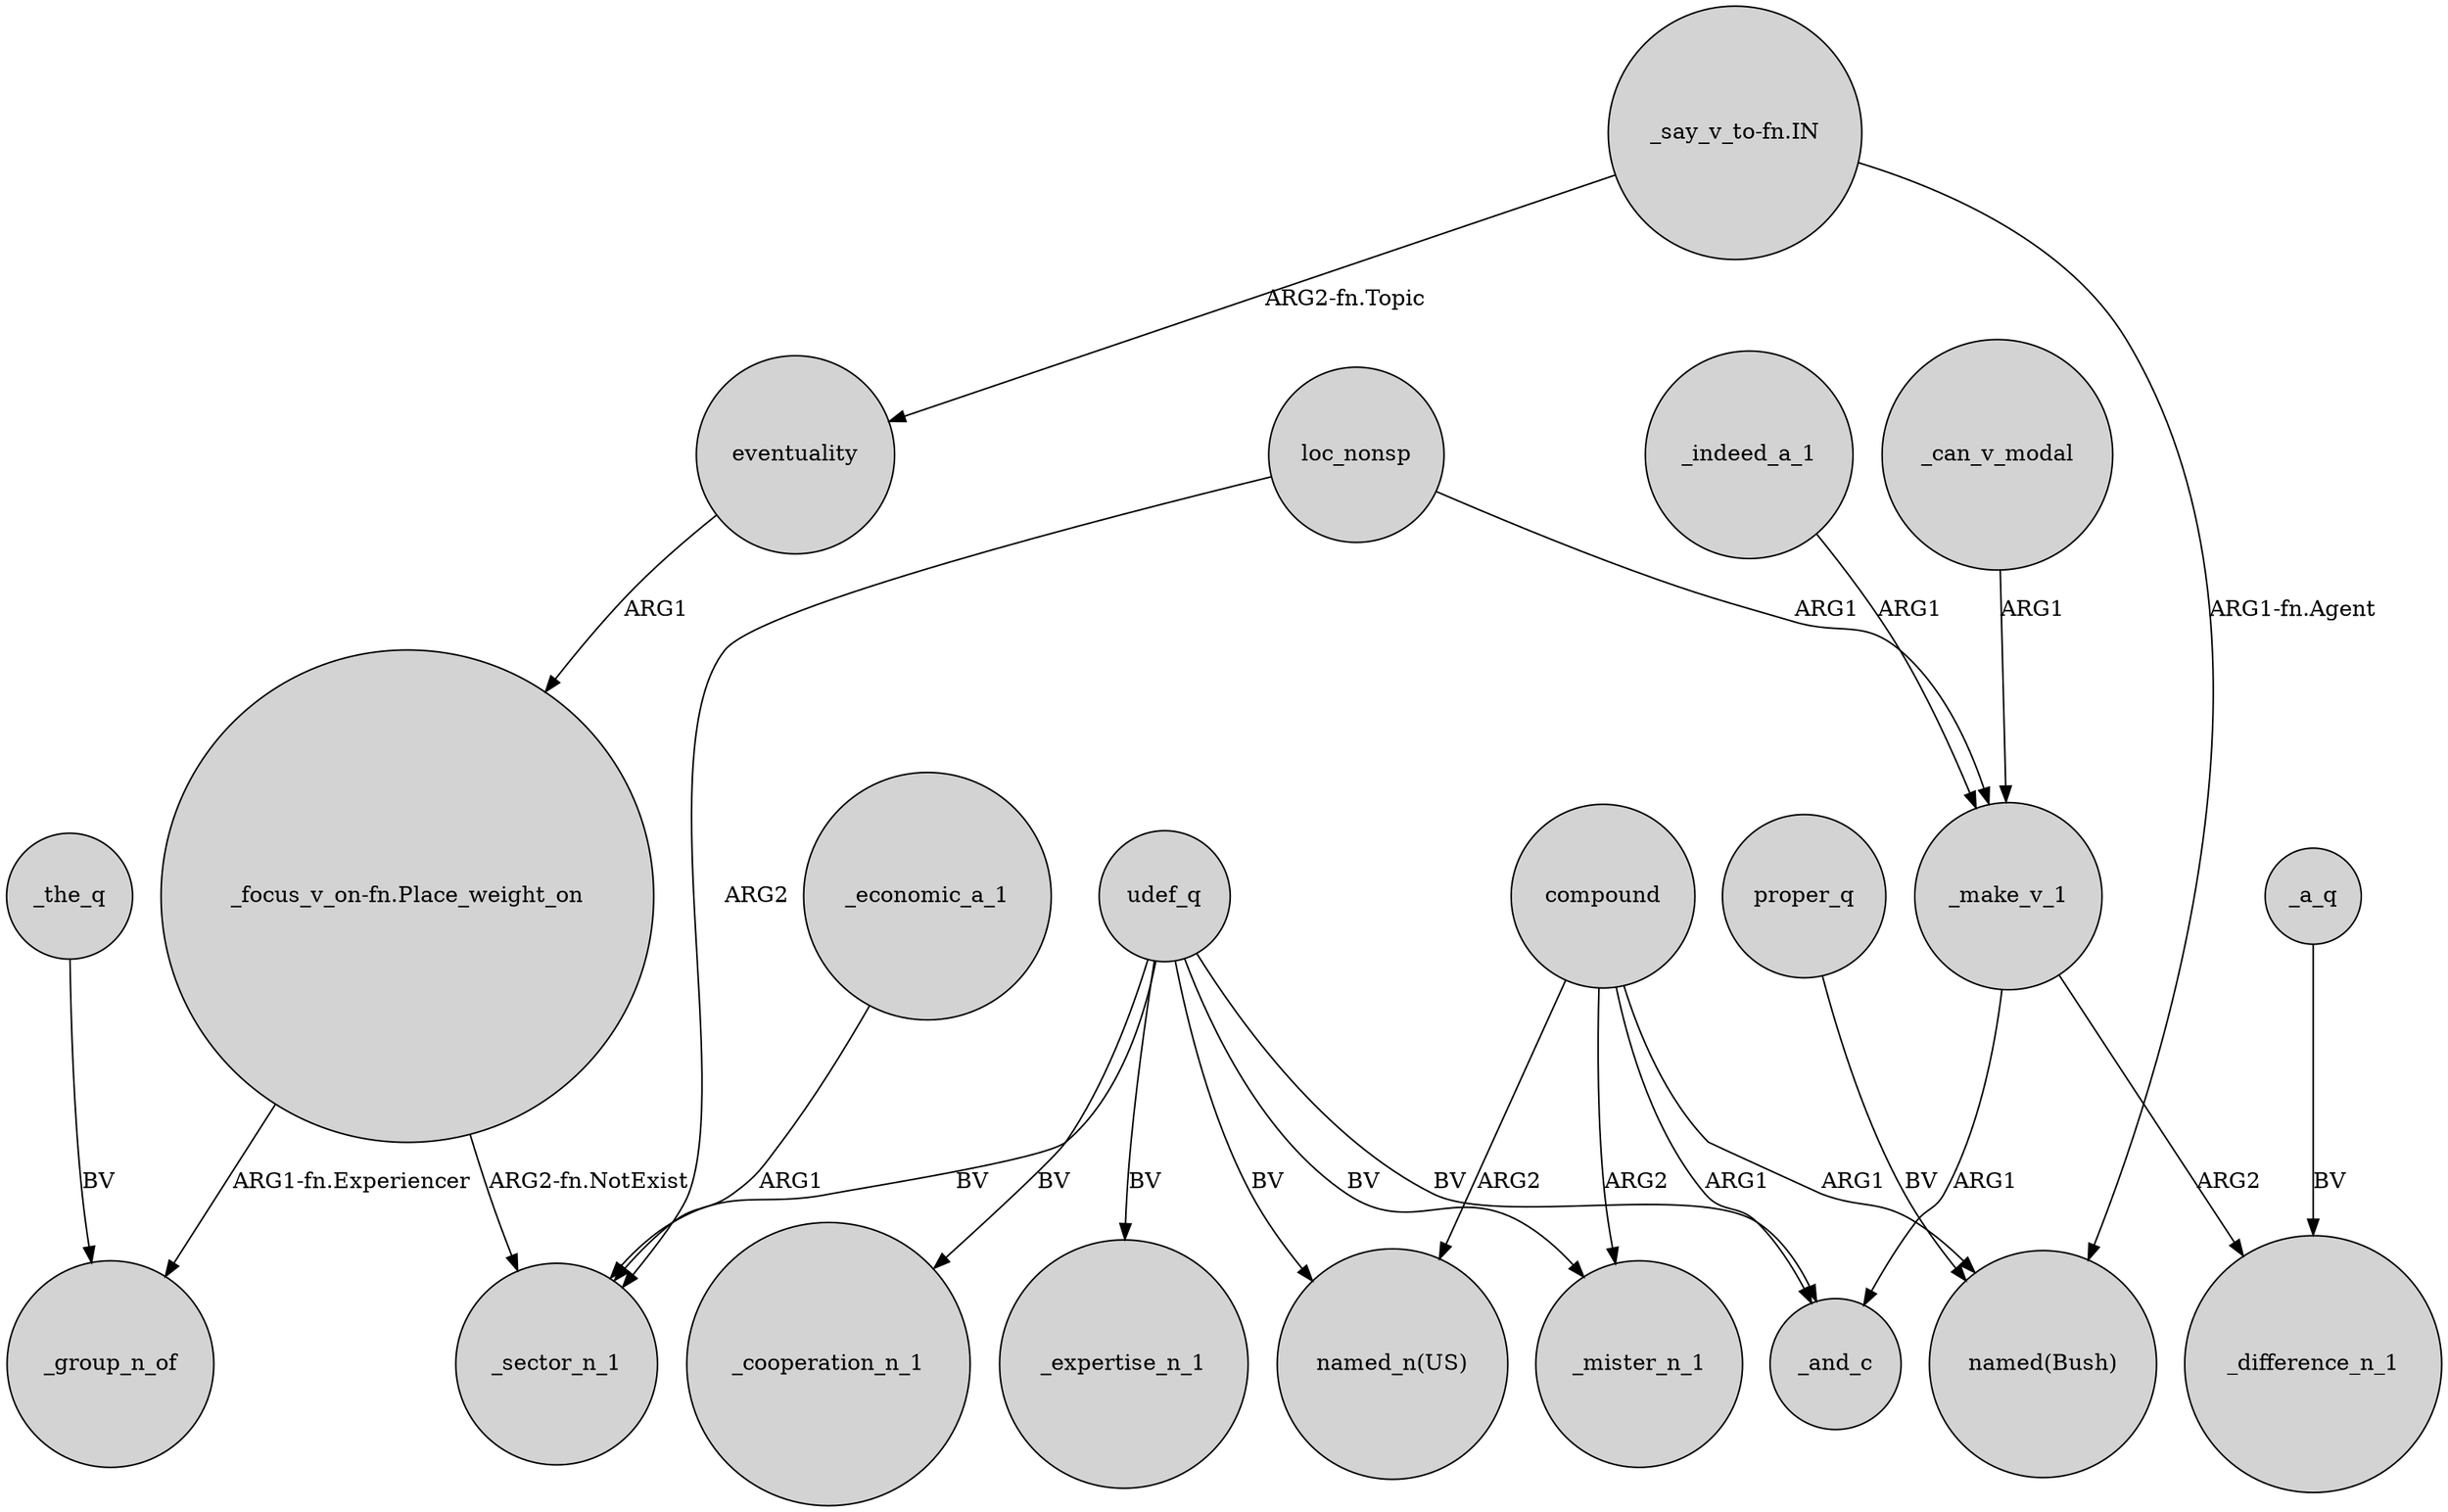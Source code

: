 digraph {
	node [shape=circle style=filled]
	"_say_v_to-fn.IN" -> eventuality [label="ARG2-fn.Topic"]
	_make_v_1 -> _difference_n_1 [label=ARG2]
	_economic_a_1 -> _sector_n_1 [label=ARG1]
	udef_q -> "named_n(US)" [label=BV]
	compound -> _mister_n_1 [label=ARG2]
	eventuality -> "_focus_v_on-fn.Place_weight_on" [label=ARG1]
	udef_q -> _mister_n_1 [label=BV]
	_the_q -> _group_n_of [label=BV]
	compound -> "named_n(US)" [label=ARG2]
	udef_q -> _sector_n_1 [label=BV]
	udef_q -> _expertise_n_1 [label=BV]
	loc_nonsp -> _sector_n_1 [label=ARG2]
	"_focus_v_on-fn.Place_weight_on" -> _group_n_of [label="ARG1-fn.Experiencer"]
	compound -> _and_c [label=ARG1]
	loc_nonsp -> _make_v_1 [label=ARG1]
	proper_q -> "named(Bush)" [label=BV]
	udef_q -> _cooperation_n_1 [label=BV]
	_a_q -> _difference_n_1 [label=BV]
	"_say_v_to-fn.IN" -> "named(Bush)" [label="ARG1-fn.Agent"]
	_indeed_a_1 -> _make_v_1 [label=ARG1]
	udef_q -> _and_c [label=BV]
	_can_v_modal -> _make_v_1 [label=ARG1]
	"_focus_v_on-fn.Place_weight_on" -> _sector_n_1 [label="ARG2-fn.NotExist"]
	compound -> "named(Bush)" [label=ARG1]
	_make_v_1 -> _and_c [label=ARG1]
}
